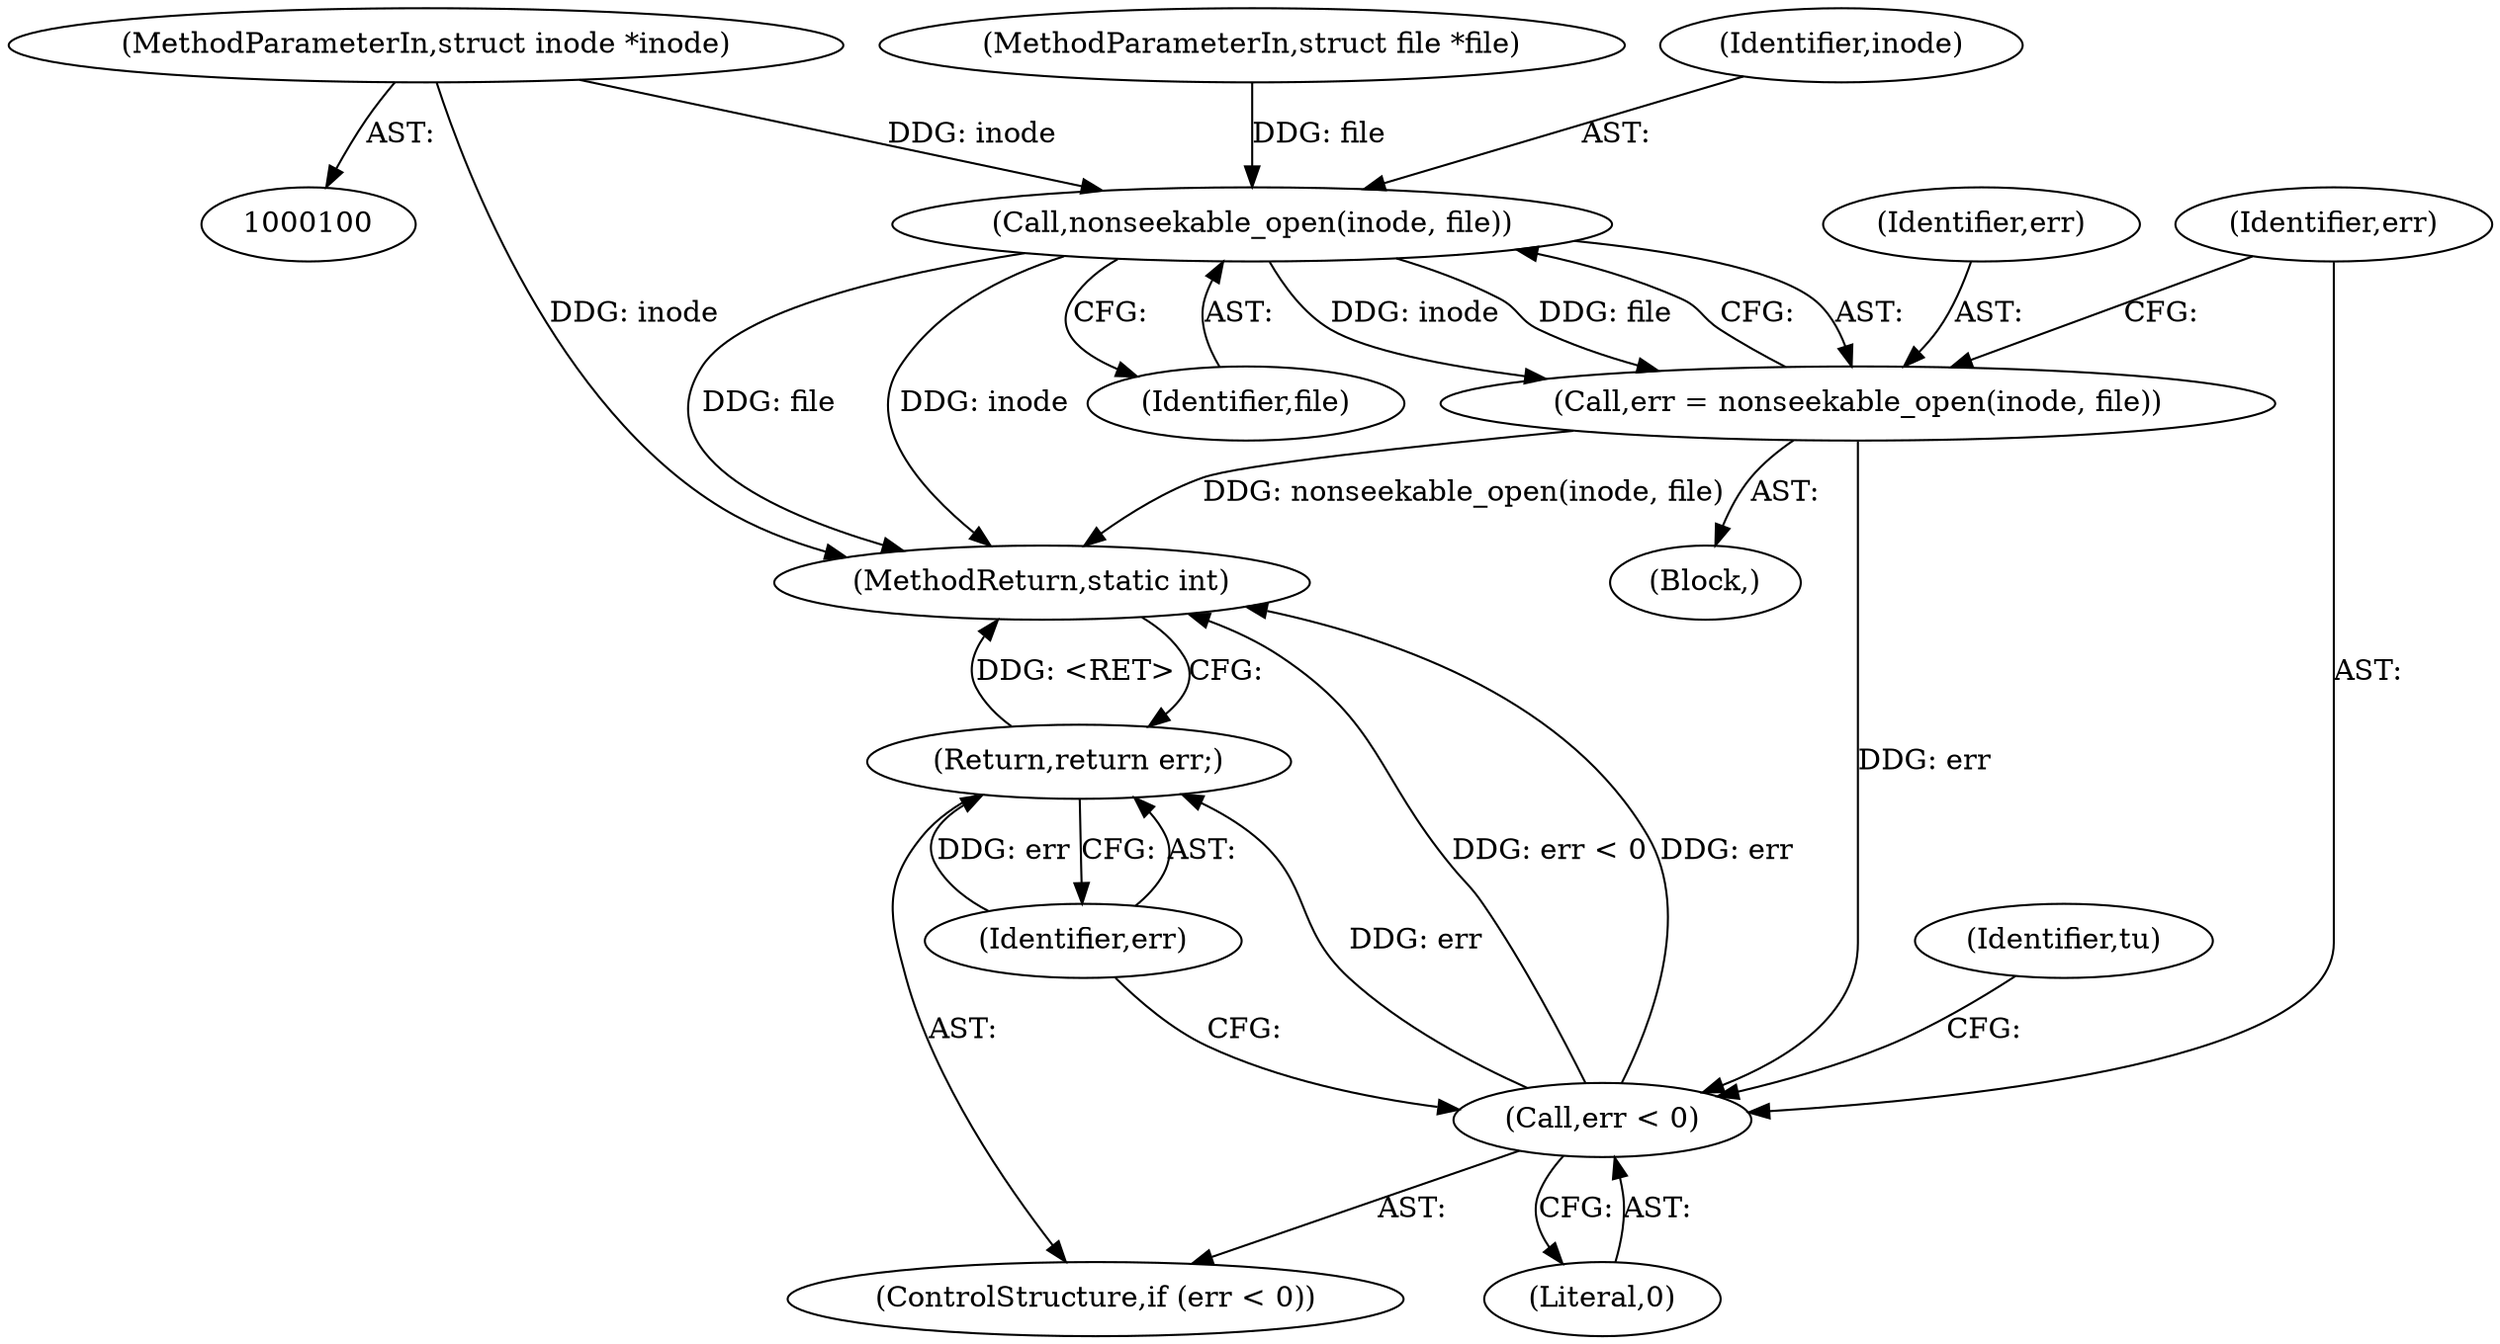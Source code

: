 digraph "0_linux_af368027a49a751d6ff4ee9e3f9961f35bb4fede_0@pointer" {
"1000101" [label="(MethodParameterIn,struct inode *inode)"];
"1000108" [label="(Call,nonseekable_open(inode, file))"];
"1000106" [label="(Call,err = nonseekable_open(inode, file))"];
"1000112" [label="(Call,err < 0)"];
"1000115" [label="(Return,return err;)"];
"1000109" [label="(Identifier,inode)"];
"1000101" [label="(MethodParameterIn,struct inode *inode)"];
"1000113" [label="(Identifier,err)"];
"1000111" [label="(ControlStructure,if (err < 0))"];
"1000115" [label="(Return,return err;)"];
"1000118" [label="(Identifier,tu)"];
"1000102" [label="(MethodParameterIn,struct file *file)"];
"1000108" [label="(Call,nonseekable_open(inode, file))"];
"1000116" [label="(Identifier,err)"];
"1000112" [label="(Call,err < 0)"];
"1000103" [label="(Block,)"];
"1000187" [label="(MethodReturn,static int)"];
"1000106" [label="(Call,err = nonseekable_open(inode, file))"];
"1000107" [label="(Identifier,err)"];
"1000114" [label="(Literal,0)"];
"1000110" [label="(Identifier,file)"];
"1000101" -> "1000100"  [label="AST: "];
"1000101" -> "1000187"  [label="DDG: inode"];
"1000101" -> "1000108"  [label="DDG: inode"];
"1000108" -> "1000106"  [label="AST: "];
"1000108" -> "1000110"  [label="CFG: "];
"1000109" -> "1000108"  [label="AST: "];
"1000110" -> "1000108"  [label="AST: "];
"1000106" -> "1000108"  [label="CFG: "];
"1000108" -> "1000187"  [label="DDG: file"];
"1000108" -> "1000187"  [label="DDG: inode"];
"1000108" -> "1000106"  [label="DDG: inode"];
"1000108" -> "1000106"  [label="DDG: file"];
"1000102" -> "1000108"  [label="DDG: file"];
"1000106" -> "1000103"  [label="AST: "];
"1000107" -> "1000106"  [label="AST: "];
"1000113" -> "1000106"  [label="CFG: "];
"1000106" -> "1000187"  [label="DDG: nonseekable_open(inode, file)"];
"1000106" -> "1000112"  [label="DDG: err"];
"1000112" -> "1000111"  [label="AST: "];
"1000112" -> "1000114"  [label="CFG: "];
"1000113" -> "1000112"  [label="AST: "];
"1000114" -> "1000112"  [label="AST: "];
"1000116" -> "1000112"  [label="CFG: "];
"1000118" -> "1000112"  [label="CFG: "];
"1000112" -> "1000187"  [label="DDG: err < 0"];
"1000112" -> "1000187"  [label="DDG: err"];
"1000112" -> "1000115"  [label="DDG: err"];
"1000115" -> "1000111"  [label="AST: "];
"1000115" -> "1000116"  [label="CFG: "];
"1000116" -> "1000115"  [label="AST: "];
"1000187" -> "1000115"  [label="CFG: "];
"1000115" -> "1000187"  [label="DDG: <RET>"];
"1000116" -> "1000115"  [label="DDG: err"];
}
